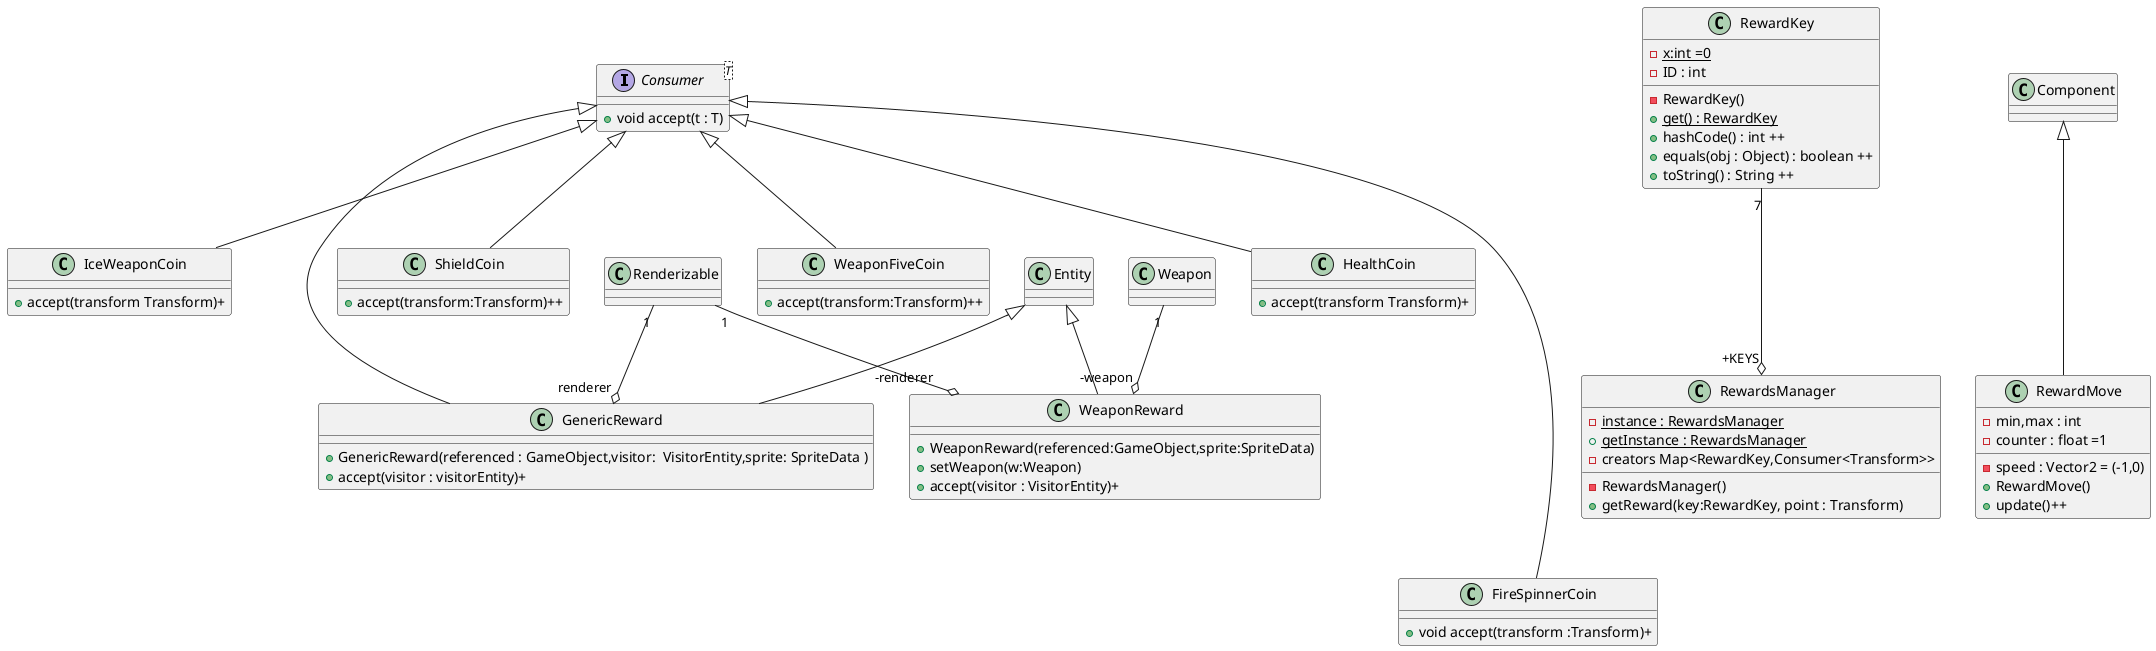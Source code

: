 @startuml

interface Consumer<T>{
    +void accept(t : T)
}
Consumer <|---- FireSpinnerCoin
class FireSpinnerCoin{
    +void accept(transform :Transform)+
}

Consumer <|--- GenericReward
Renderizable "1" -o "renderer" GenericReward
Entity <|-- GenericReward
class GenericReward{

    +GenericReward(referenced : GameObject,visitor:  VisitorEntity,sprite: SpriteData )
    +accept(visitor : visitorEntity)+

}
Consumer <|-- HealthCoin
class HealthCoin{

    +accept(transform Transform)+

}

Consumer <|-- IceWeaponCoin
class IceWeaponCoin{

    +accept(transform Transform)+

}

class RewardKey{
    -{static} x:int =0
    - ID : int
    - RewardKey()
    + {static} get() : RewardKey
    + hashCode() : int ++
    + equals(obj : Object) : boolean ++
    + toString() : String ++
}

Component <|--- RewardMove
class RewardMove{
    -min,max : int
    -counter : float =1
    -speed : Vector2 = (-1,0)
    +RewardMove()
    + update()++
}


RewardKey "7" ---o "+KEYS" RewardsManager


class RewardsManager{
    -{static} instance : RewardsManager
    +{static} getInstance : RewardsManager
    - creators Map<RewardKey,Consumer<Transform>>
    - RewardsManager()
    + getReward(key:RewardKey, point : Transform)

}

Consumer <|-- ShieldCoin
class ShieldCoin{
    +accept(transform:Transform)++
}

Consumer <|-- WeaponFiveCoin

class WeaponFiveCoin{
    +accept(transform:Transform)++
}

Entity <|-- WeaponReward
Weapon "1" --o "-weapon" WeaponReward
Renderizable "1" --o "-renderer" WeaponReward

class WeaponReward{
    +WeaponReward(referenced:GameObject,sprite:SpriteData)
    +setWeapon(w:Weapon)
    +accept(visitor : VisitorEntity)+
}





@enduml
